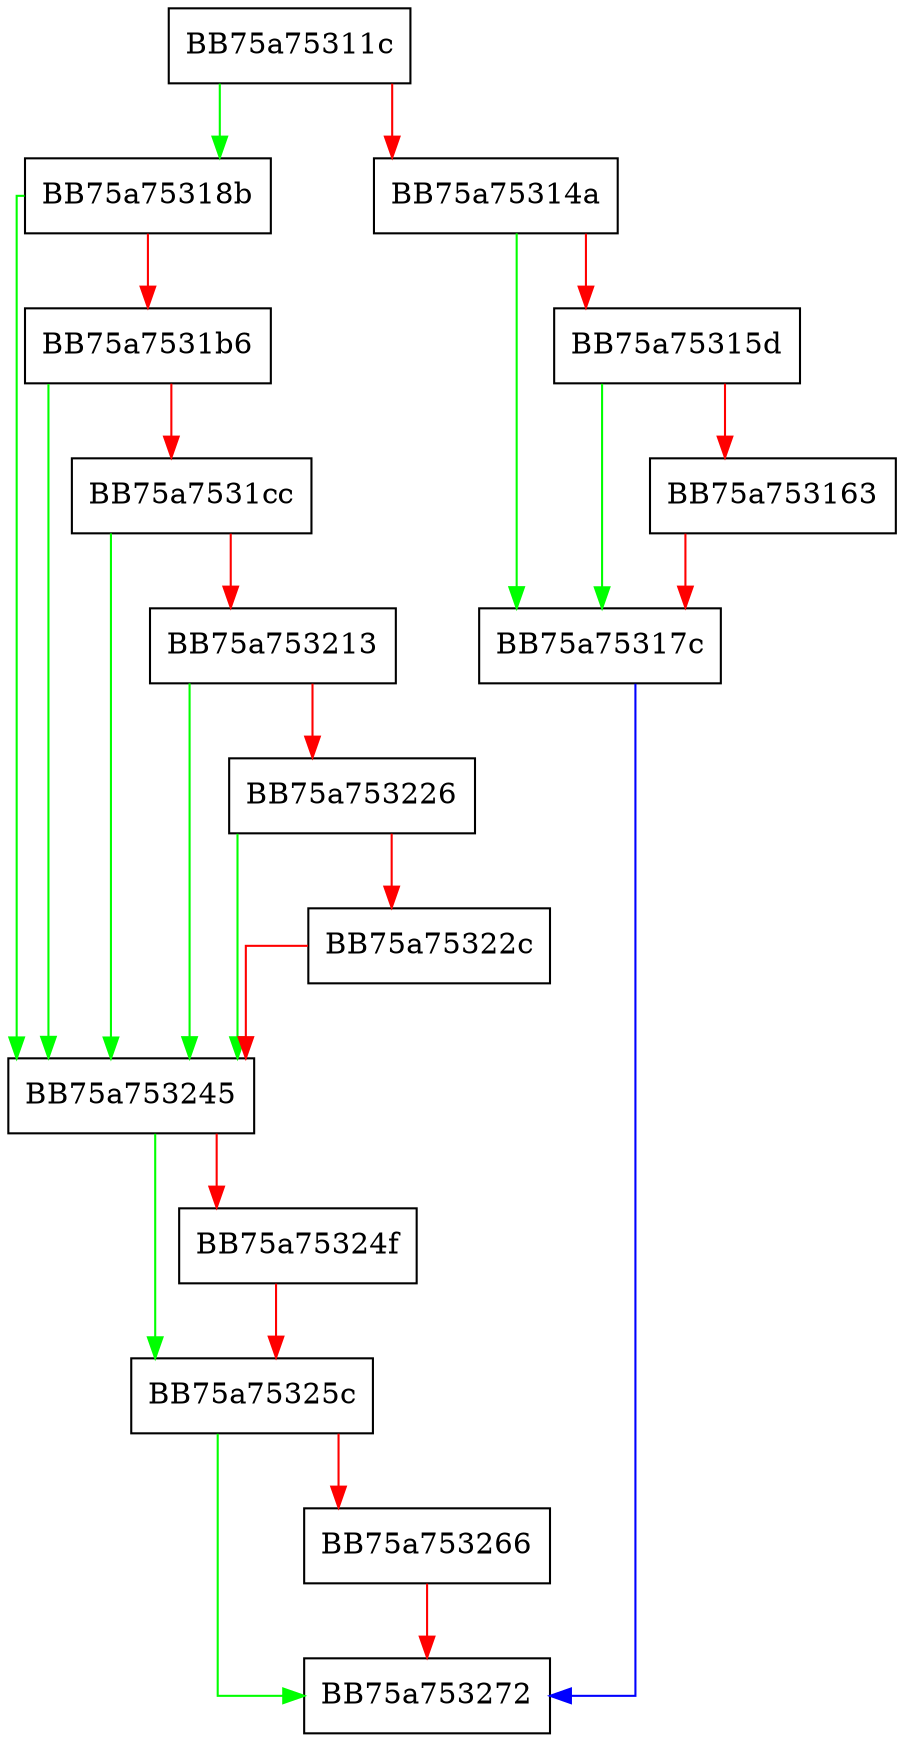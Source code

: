digraph AddWdFilterHealthStatus {
  node [shape="box"];
  graph [splines=ortho];
  BB75a75311c -> BB75a75318b [color="green"];
  BB75a75311c -> BB75a75314a [color="red"];
  BB75a75314a -> BB75a75317c [color="green"];
  BB75a75314a -> BB75a75315d [color="red"];
  BB75a75315d -> BB75a75317c [color="green"];
  BB75a75315d -> BB75a753163 [color="red"];
  BB75a753163 -> BB75a75317c [color="red"];
  BB75a75317c -> BB75a753272 [color="blue"];
  BB75a75318b -> BB75a753245 [color="green"];
  BB75a75318b -> BB75a7531b6 [color="red"];
  BB75a7531b6 -> BB75a753245 [color="green"];
  BB75a7531b6 -> BB75a7531cc [color="red"];
  BB75a7531cc -> BB75a753245 [color="green"];
  BB75a7531cc -> BB75a753213 [color="red"];
  BB75a753213 -> BB75a753245 [color="green"];
  BB75a753213 -> BB75a753226 [color="red"];
  BB75a753226 -> BB75a753245 [color="green"];
  BB75a753226 -> BB75a75322c [color="red"];
  BB75a75322c -> BB75a753245 [color="red"];
  BB75a753245 -> BB75a75325c [color="green"];
  BB75a753245 -> BB75a75324f [color="red"];
  BB75a75324f -> BB75a75325c [color="red"];
  BB75a75325c -> BB75a753272 [color="green"];
  BB75a75325c -> BB75a753266 [color="red"];
  BB75a753266 -> BB75a753272 [color="red"];
}